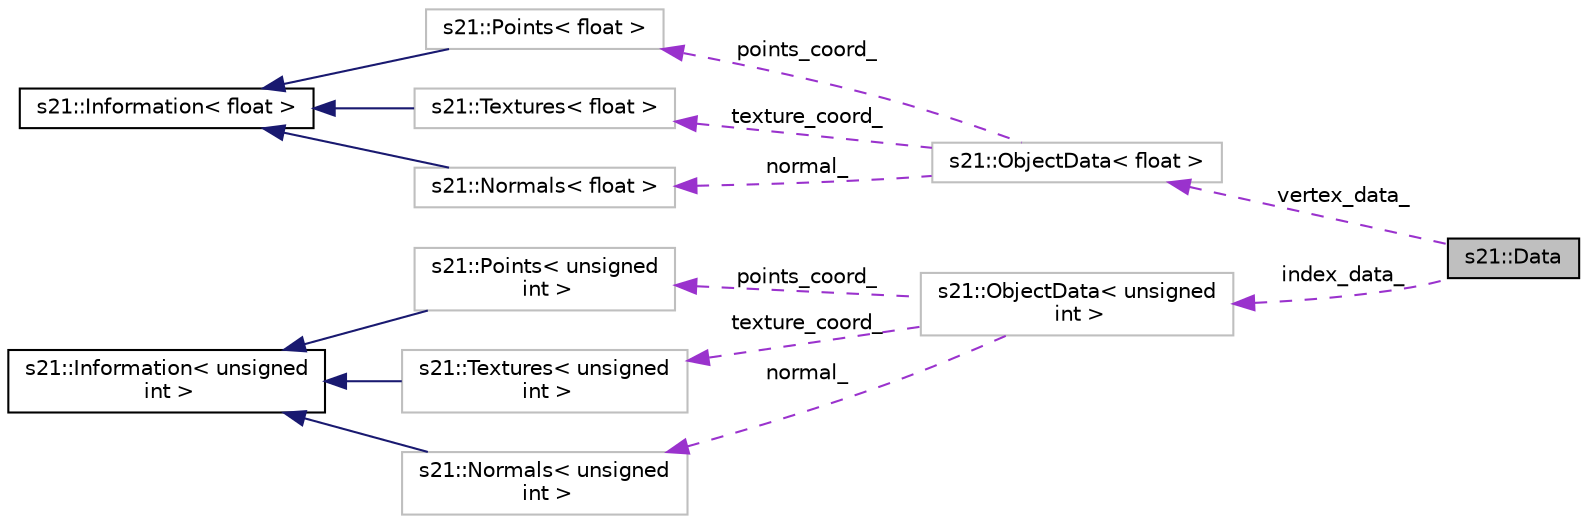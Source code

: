 digraph "s21::Data"
{
 // LATEX_PDF_SIZE
  edge [fontname="Helvetica",fontsize="10",labelfontname="Helvetica",labelfontsize="10"];
  node [fontname="Helvetica",fontsize="10",shape=record];
  rankdir="LR";
  Node1 [label="s21::Data",height=0.2,width=0.4,color="black", fillcolor="grey75", style="filled", fontcolor="black",tooltip="The class is a global storage that provides work with all the output of the parser."];
  Node2 -> Node1 [dir="back",color="darkorchid3",fontsize="10",style="dashed",label=" vertex_data_" ,fontname="Helvetica"];
  Node2 [label="s21::ObjectData\< float \>",height=0.2,width=0.4,color="grey75", fillcolor="white", style="filled",URL="$classs21_1_1ObjectData.html",tooltip=" "];
  Node3 -> Node2 [dir="back",color="darkorchid3",fontsize="10",style="dashed",label=" points_coord_" ,fontname="Helvetica"];
  Node3 [label="s21::Points\< float \>",height=0.2,width=0.4,color="grey75", fillcolor="white", style="filled",URL="$classs21_1_1Points.html",tooltip=" "];
  Node4 -> Node3 [dir="back",color="midnightblue",fontsize="10",style="solid",fontname="Helvetica"];
  Node4 [label="s21::Information\< float \>",height=0.2,width=0.4,color="black", fillcolor="white", style="filled",URL="$classs21_1_1Information.html",tooltip=" "];
  Node5 -> Node2 [dir="back",color="darkorchid3",fontsize="10",style="dashed",label=" texture_coord_" ,fontname="Helvetica"];
  Node5 [label="s21::Textures\< float \>",height=0.2,width=0.4,color="grey75", fillcolor="white", style="filled",URL="$classs21_1_1Textures.html",tooltip=" "];
  Node4 -> Node5 [dir="back",color="midnightblue",fontsize="10",style="solid",fontname="Helvetica"];
  Node6 -> Node2 [dir="back",color="darkorchid3",fontsize="10",style="dashed",label=" normal_" ,fontname="Helvetica"];
  Node6 [label="s21::Normals\< float \>",height=0.2,width=0.4,color="grey75", fillcolor="white", style="filled",URL="$classs21_1_1Normals.html",tooltip=" "];
  Node4 -> Node6 [dir="back",color="midnightblue",fontsize="10",style="solid",fontname="Helvetica"];
  Node7 -> Node1 [dir="back",color="darkorchid3",fontsize="10",style="dashed",label=" index_data_" ,fontname="Helvetica"];
  Node7 [label="s21::ObjectData\< unsigned\l int \>",height=0.2,width=0.4,color="grey75", fillcolor="white", style="filled",URL="$classs21_1_1ObjectData.html",tooltip=" "];
  Node8 -> Node7 [dir="back",color="darkorchid3",fontsize="10",style="dashed",label=" points_coord_" ,fontname="Helvetica"];
  Node8 [label="s21::Points\< unsigned\l int \>",height=0.2,width=0.4,color="grey75", fillcolor="white", style="filled",URL="$classs21_1_1Points.html",tooltip=" "];
  Node9 -> Node8 [dir="back",color="midnightblue",fontsize="10",style="solid",fontname="Helvetica"];
  Node9 [label="s21::Information\< unsigned\l int \>",height=0.2,width=0.4,color="black", fillcolor="white", style="filled",URL="$classs21_1_1Information.html",tooltip=" "];
  Node10 -> Node7 [dir="back",color="darkorchid3",fontsize="10",style="dashed",label=" texture_coord_" ,fontname="Helvetica"];
  Node10 [label="s21::Textures\< unsigned\l int \>",height=0.2,width=0.4,color="grey75", fillcolor="white", style="filled",URL="$classs21_1_1Textures.html",tooltip=" "];
  Node9 -> Node10 [dir="back",color="midnightblue",fontsize="10",style="solid",fontname="Helvetica"];
  Node11 -> Node7 [dir="back",color="darkorchid3",fontsize="10",style="dashed",label=" normal_" ,fontname="Helvetica"];
  Node11 [label="s21::Normals\< unsigned\l int \>",height=0.2,width=0.4,color="grey75", fillcolor="white", style="filled",URL="$classs21_1_1Normals.html",tooltip=" "];
  Node9 -> Node11 [dir="back",color="midnightblue",fontsize="10",style="solid",fontname="Helvetica"];
}

